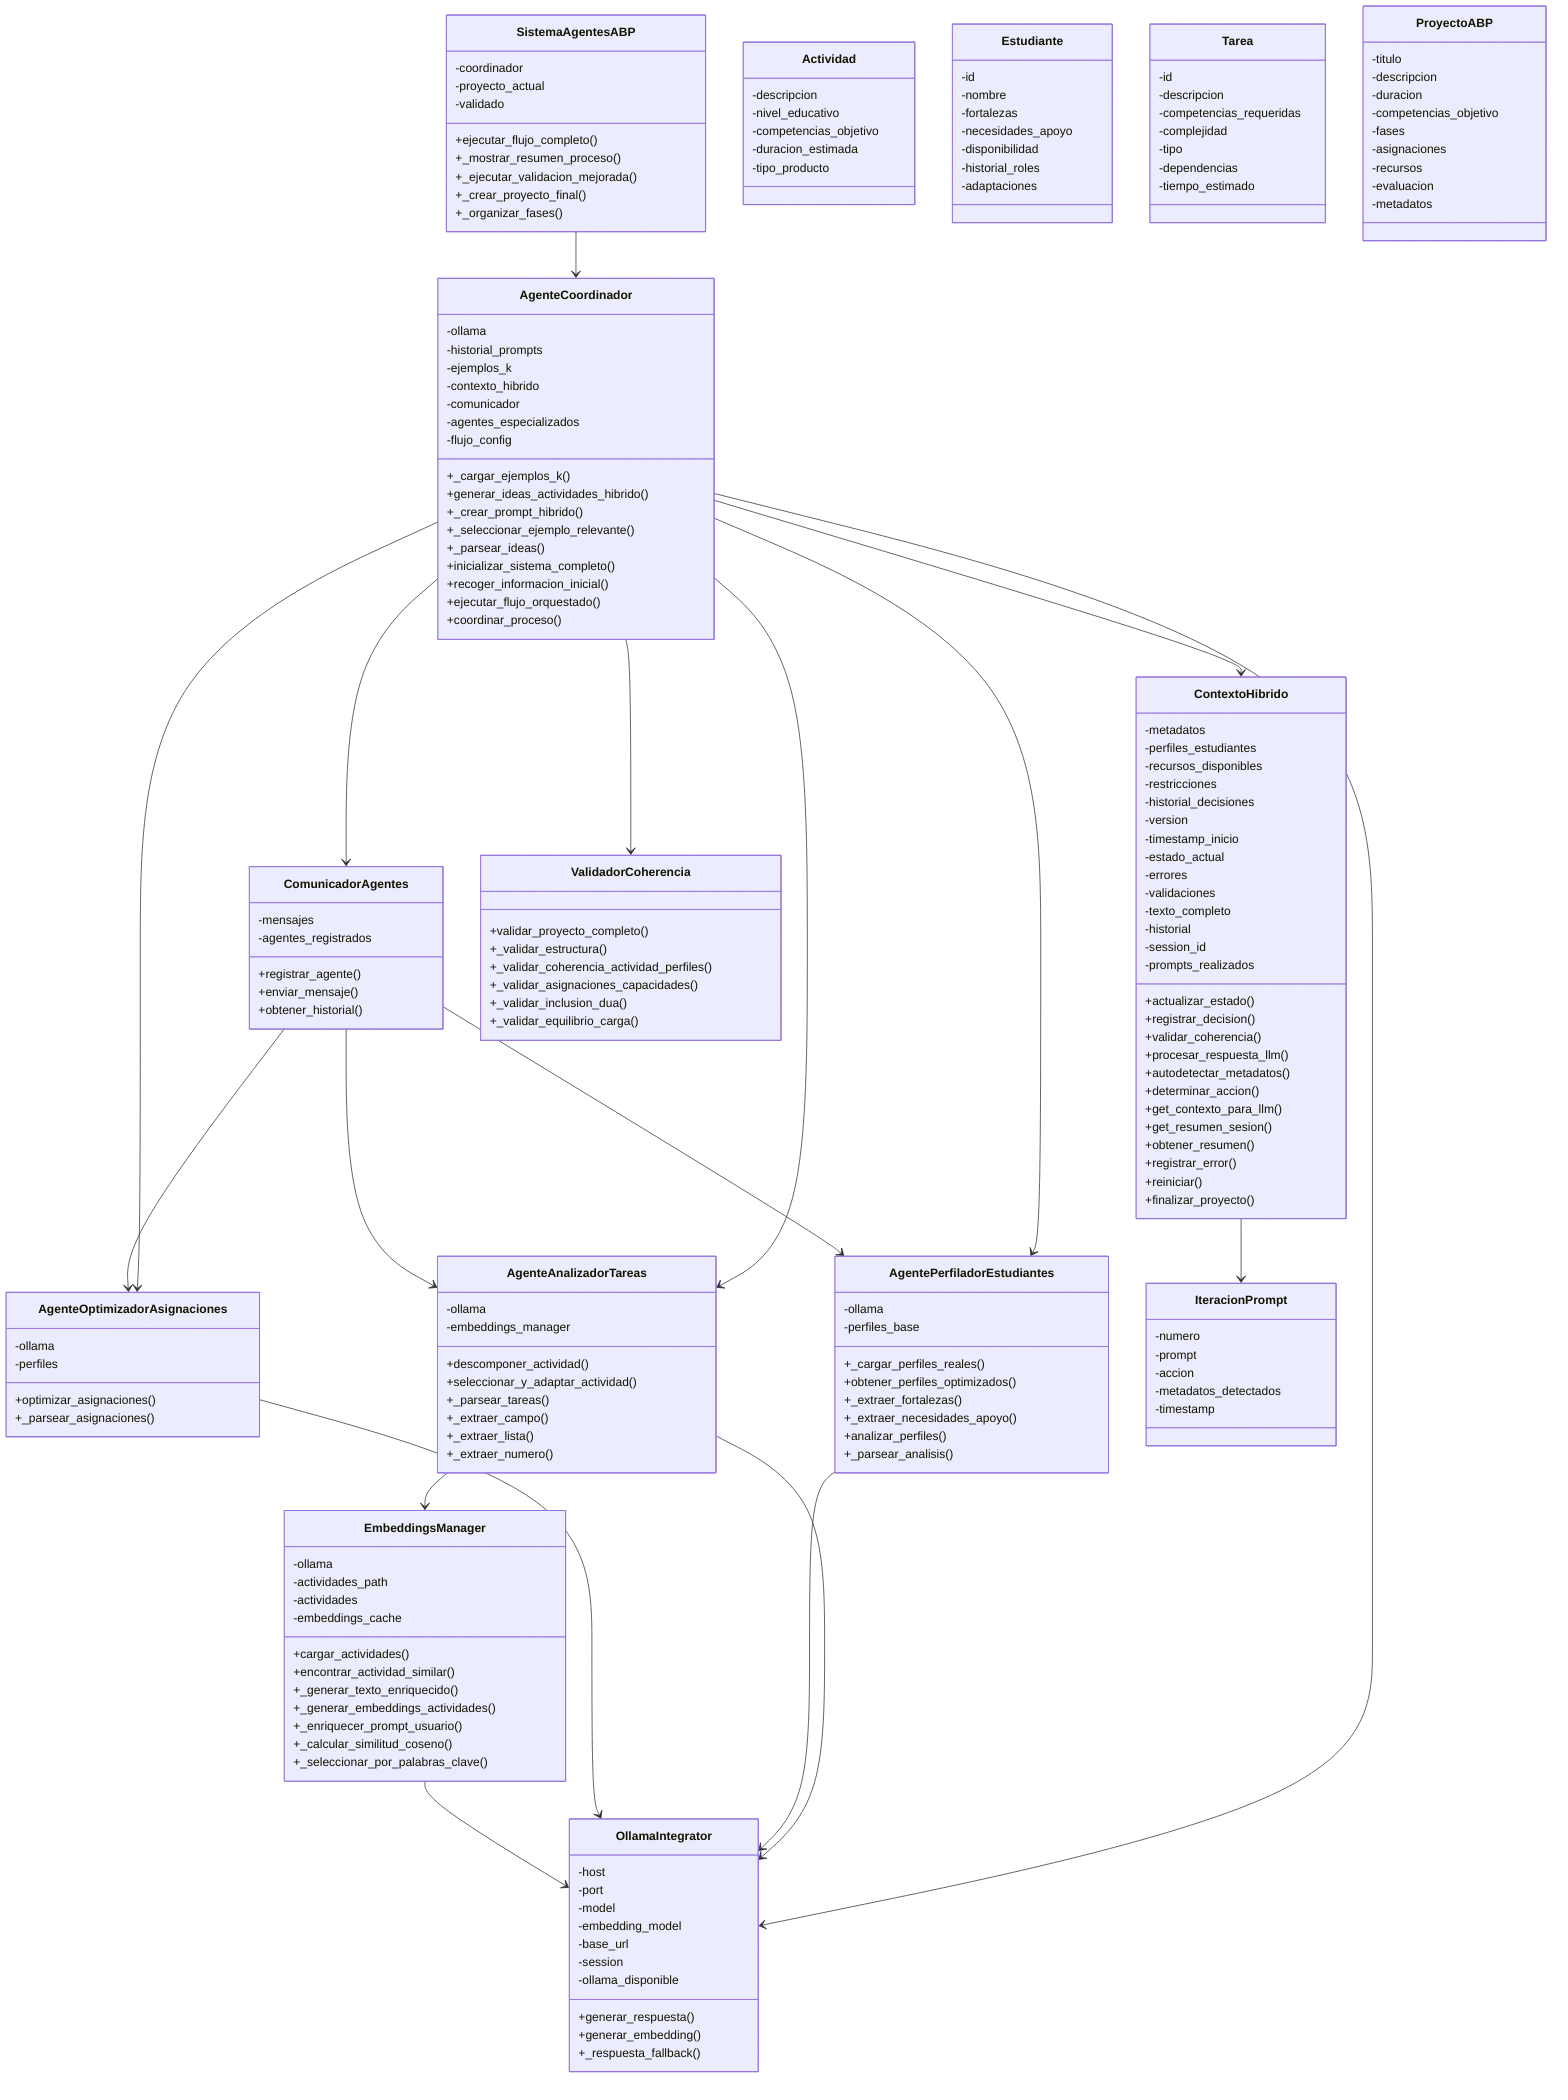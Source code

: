 classDiagram
    
    class ComunicadorAgentes {
        -mensajes
        -agentes_registrados
        +registrar_agente()
        +enviar_mensaje()
        +obtener_historial()
    }
    
    class ContextoHibrido {
        -metadatos
        -perfiles_estudiantes
        -recursos_disponibles
        -restricciones
        -historial_decisiones
        -version
        -timestamp_inicio
        -estado_actual
        -errores
        -validaciones
        -texto_completo
        -historial
        -session_id
        -prompts_realizados
        +actualizar_estado()
        +registrar_decision()
        +validar_coherencia()
        +procesar_respuesta_llm()
        +autodetectar_metadatos()
        +determinar_accion()
        +get_contexto_para_llm()
        +get_resumen_sesion()
        +obtener_resumen()
        +registrar_error()
        +reiniciar()
        +finalizar_proyecto()
    }
    
    class AgenteCoordinador {
        -ollama
        -historial_prompts
        -ejemplos_k
        -contexto_hibrido
        -comunicador
        -agentes_especializados
        -flujo_config
        +_cargar_ejemplos_k()
        +generar_ideas_actividades_hibrido()
        +_crear_prompt_hibrido()
        +_seleccionar_ejemplo_relevante()
        +_parsear_ideas()
        +inicializar_sistema_completo()
        +recoger_informacion_inicial()
        +ejecutar_flujo_orquestado()
        +coordinar_proceso()
    }
    
    class SistemaAgentesABP {
        -coordinador
        -proyecto_actual
        -validado
        +ejecutar_flujo_completo()
        +_mostrar_resumen_proceso()
        +_ejecutar_validacion_mejorada()
        +_crear_proyecto_final()
        +_organizar_fases()
    }
    
    class OllamaIntegrator {
        -host
        -port
        -model
        -embedding_model
        -base_url
        -session
        -ollama_disponible
        +generar_respuesta()
        +generar_embedding()
        +_respuesta_fallback()
    }
    
    class AgenteAnalizadorTareas {
        -ollama
        -embeddings_manager
        +descomponer_actividad()
        +seleccionar_y_adaptar_actividad()
        +_parsear_tareas()
        +_extraer_campo()
        +_extraer_lista()
        +_extraer_numero()
    }

    class EmbeddingsManager {
        -ollama
        -actividades_path
        -actividades
        -embeddings_cache
        +cargar_actividades()
        +encontrar_actividad_similar()
        +_generar_texto_enriquecido()
        +_generar_embeddings_actividades()
        +_enriquecer_prompt_usuario()
        +_calcular_similitud_coseno()
        +_seleccionar_por_palabras_clave()
    }
    
    class AgentePerfiladorEstudiantes {
        -ollama
        -perfiles_base
        +_cargar_perfiles_reales()
        +obtener_perfiles_optimizados()
        +_extraer_fortalezas()
        +_extraer_necesidades_apoyo()
        +analizar_perfiles()
        +_parsear_analisis()
    }
    
    class AgenteOptimizadorAsignaciones {
        -ollama
        -perfiles
        +optimizar_asignaciones()
        +_parsear_asignaciones()
    }
    
    class ValidadorCoherencia {
        +validar_proyecto_completo()
        +_validar_estructura()
        +_validar_coherencia_actividad_perfiles()
        +_validar_asignaciones_capacidades()
        +_validar_inclusion_dua()
        +_validar_equilibrio_carga()
    }
    
    class Actividad {
        -descripcion
        -nivel_educativo
        -competencias_objetivo
        -duracion_estimada
        -tipo_producto
    }
    
    class Estudiante {
        -id
        -nombre
        -fortalezas
        -necesidades_apoyo
        -disponibilidad
        -historial_roles
        -adaptaciones
    }
    
    class Tarea {
        -id
        -descripcion
        -competencias_requeridas
        -complejidad
        -tipo
        -dependencias
        -tiempo_estimado
    }
    
    class ProyectoABP {
        -titulo
        -descripcion
        -duracion
        -competencias_objetivo
        -fases
        -asignaciones
        -recursos
        -evaluacion
        -metadatos
    }
    
    class IteracionPrompt {
        -numero
        -prompt
        -accion
        -metadatos_detectados
        -timestamp
    }
    
    SistemaAgentesABP --> AgenteCoordinador
    
    AgenteCoordinador --> ContextoHibrido
    AgenteCoordinador --> ComunicadorAgentes
    AgenteCoordinador --> ValidadorCoherencia
    AgenteCoordinador --> OllamaIntegrator
    AgenteCoordinador --> AgenteAnalizadorTareas
    AgenteCoordinador --> AgentePerfiladorEstudiantes
    AgenteCoordinador --> AgenteOptimizadorAsignaciones
    
    AgenteAnalizadorTareas --> OllamaIntegrator
    AgenteAnalizadorTareas --> EmbeddingsManager
    AgentePerfiladorEstudiantes --> OllamaIntegrator
    AgenteOptimizadorAsignaciones --> OllamaIntegrator
    
    EmbeddingsManager --> OllamaIntegrator
    
    ComunicadorAgentes --> AgenteAnalizadorTareas
    ComunicadorAgentes --> AgentePerfiladorEstudiantes
    ComunicadorAgentes --> AgenteOptimizadorAsignaciones
    
    ContextoHibrido --> IteracionPrompt